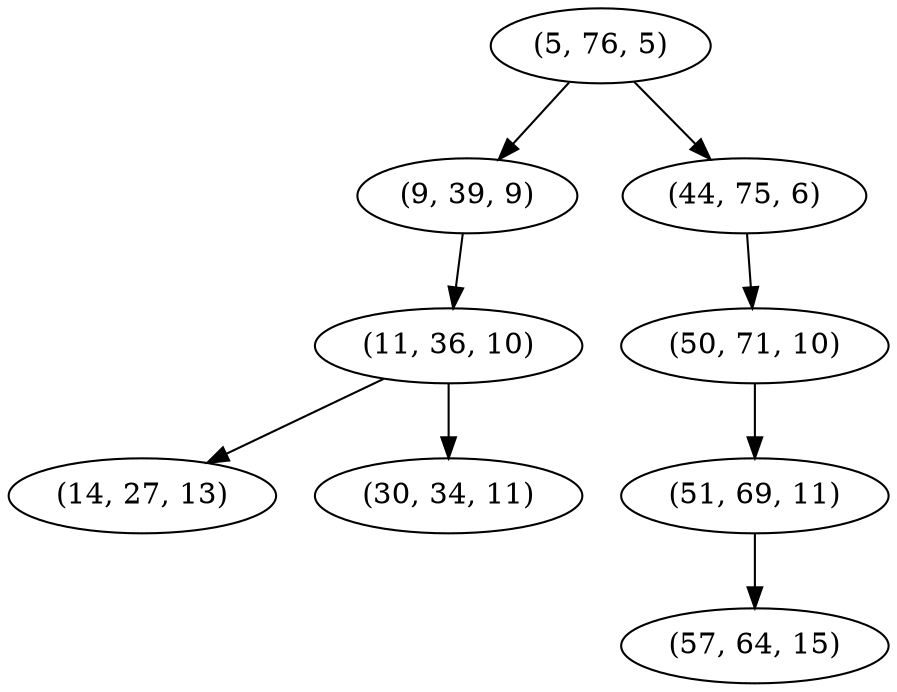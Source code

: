 digraph tree {
    "(5, 76, 5)";
    "(9, 39, 9)";
    "(11, 36, 10)";
    "(14, 27, 13)";
    "(30, 34, 11)";
    "(44, 75, 6)";
    "(50, 71, 10)";
    "(51, 69, 11)";
    "(57, 64, 15)";
    "(5, 76, 5)" -> "(9, 39, 9)";
    "(5, 76, 5)" -> "(44, 75, 6)";
    "(9, 39, 9)" -> "(11, 36, 10)";
    "(11, 36, 10)" -> "(14, 27, 13)";
    "(11, 36, 10)" -> "(30, 34, 11)";
    "(44, 75, 6)" -> "(50, 71, 10)";
    "(50, 71, 10)" -> "(51, 69, 11)";
    "(51, 69, 11)" -> "(57, 64, 15)";
}
